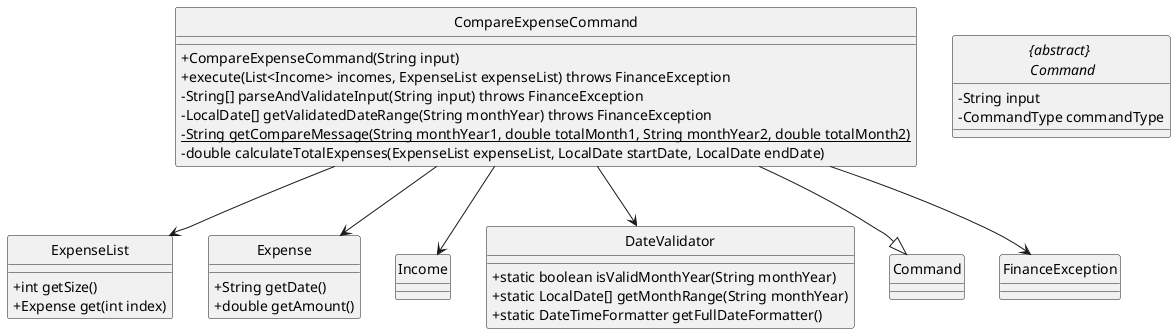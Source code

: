 @startuml

hide circle
skinparam classAttributeIconSize 0


class CompareExpenseCommand {
    + CompareExpenseCommand(String input)
    + execute(List<Income> incomes, ExpenseList expenseList) throws FinanceException
    - String[] parseAndValidateInput(String input) throws FinanceException
    - LocalDate[] getValidatedDateRange(String monthYear) throws FinanceException
    - {static} String getCompareMessage(String monthYear1, double totalMonth1, String monthYear2, double totalMonth2)
    - double calculateTotalExpenses(ExpenseList expenseList, LocalDate startDate, LocalDate endDate)
}

abstract class "{abstract} \n Command" {
    - String input
    - CommandType commandType
}

class ExpenseList {
    + int getSize()
    + Expense get(int index)
}

class Expense {
    + String getDate()
    + double getAmount()
}

class Income {}

class DateValidator {
    + static boolean isValidMonthYear(String monthYear)
    + static LocalDate[] getMonthRange(String monthYear)
    + static DateTimeFormatter getFullDateFormatter()
}


CompareExpenseCommand --|> Command
CompareExpenseCommand --> ExpenseList
CompareExpenseCommand --> Expense
CompareExpenseCommand --> Income
CompareExpenseCommand --> DateValidator
CompareExpenseCommand --> FinanceException
@enduml
